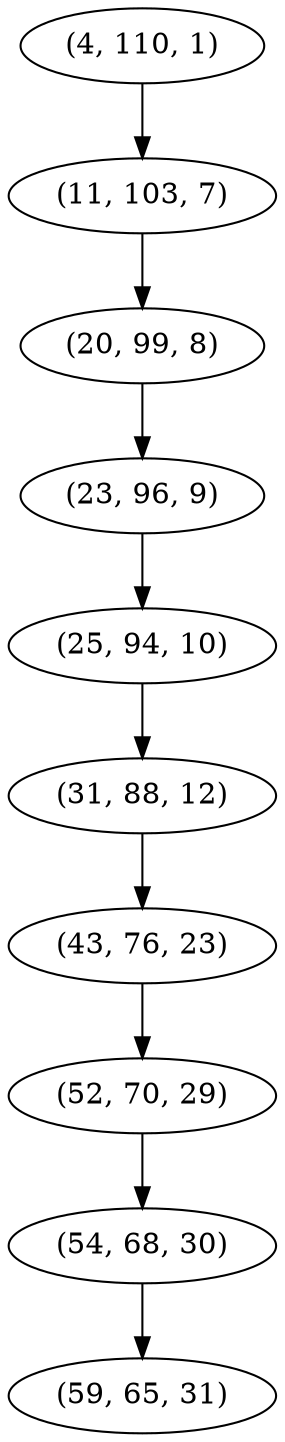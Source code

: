 digraph tree {
    "(4, 110, 1)";
    "(11, 103, 7)";
    "(20, 99, 8)";
    "(23, 96, 9)";
    "(25, 94, 10)";
    "(31, 88, 12)";
    "(43, 76, 23)";
    "(52, 70, 29)";
    "(54, 68, 30)";
    "(59, 65, 31)";
    "(4, 110, 1)" -> "(11, 103, 7)";
    "(11, 103, 7)" -> "(20, 99, 8)";
    "(20, 99, 8)" -> "(23, 96, 9)";
    "(23, 96, 9)" -> "(25, 94, 10)";
    "(25, 94, 10)" -> "(31, 88, 12)";
    "(31, 88, 12)" -> "(43, 76, 23)";
    "(43, 76, 23)" -> "(52, 70, 29)";
    "(52, 70, 29)" -> "(54, 68, 30)";
    "(54, 68, 30)" -> "(59, 65, 31)";
}
